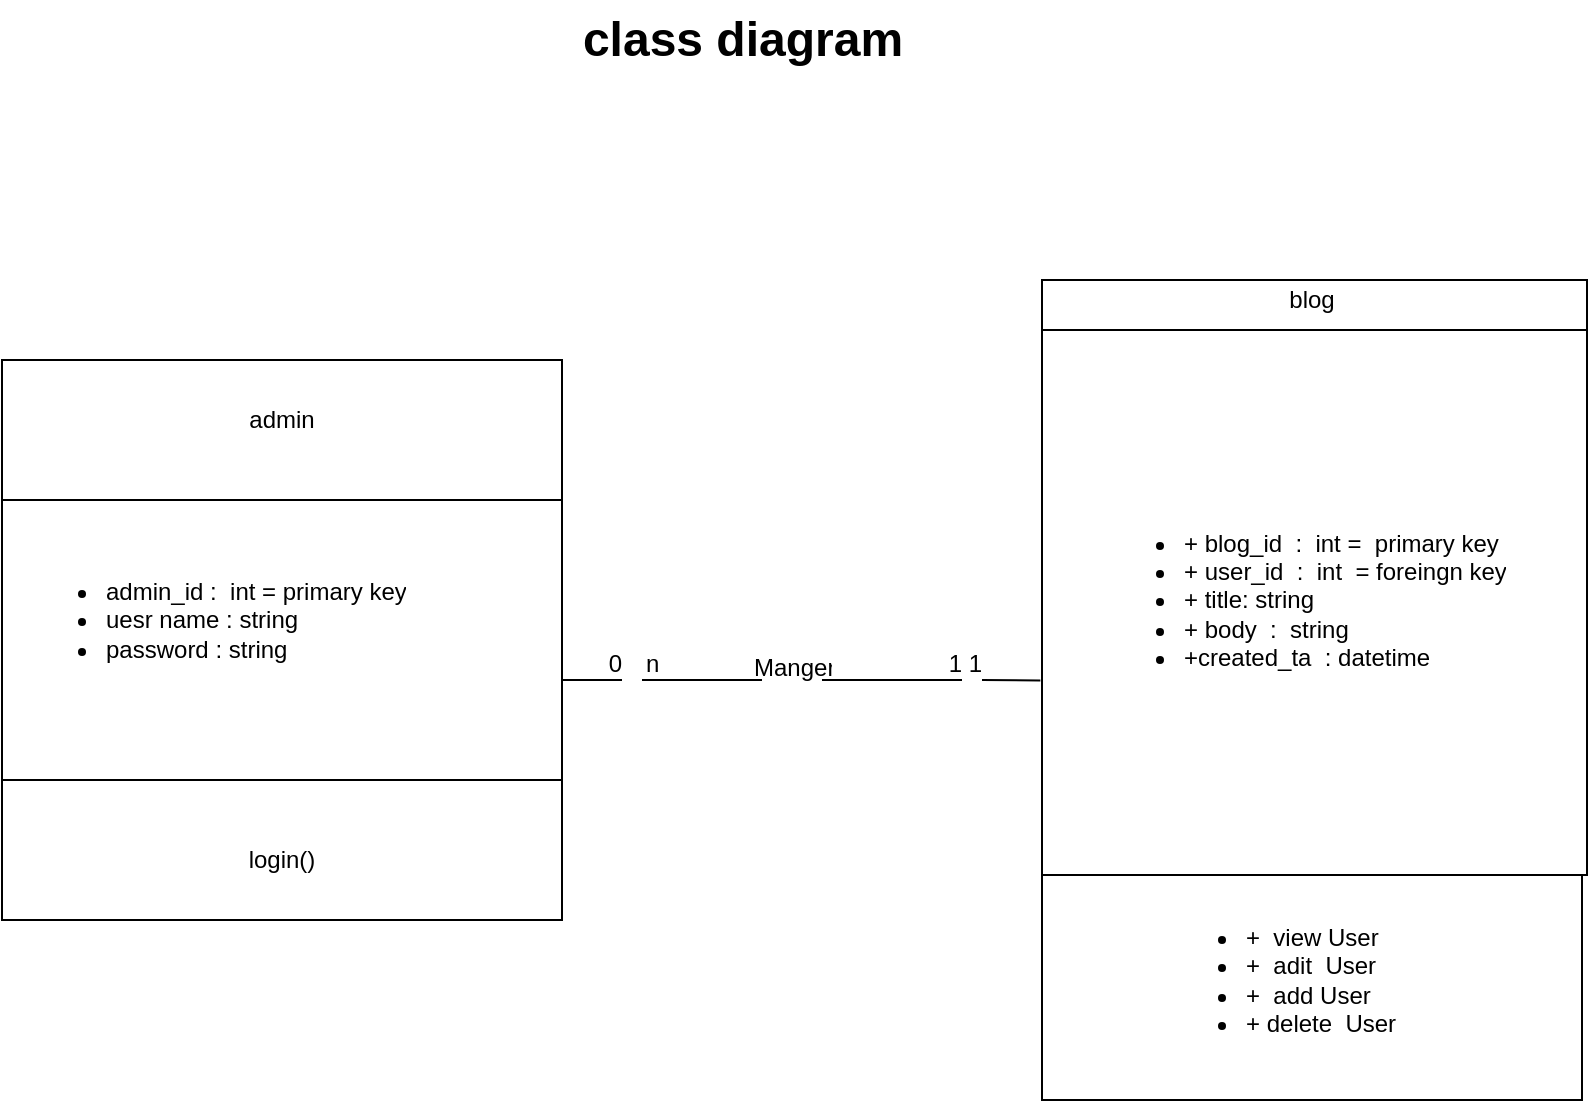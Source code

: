 <mxfile>
    <diagram id="4rwfHzq5tZ58qhmPtyvI" name="Page-1">
        <mxGraphModel dx="1070" dy="740" grid="1" gridSize="10" guides="1" tooltips="1" connect="1" arrows="1" fold="1" page="1" pageScale="1" pageWidth="850" pageHeight="1100" math="0" shadow="0">
            <root>
                <mxCell id="0"/>
                <mxCell id="1" parent="0"/>
                <mxCell id="15" value="" style="whiteSpace=wrap;html=1;aspect=fixed;" parent="1" vertex="1">
                    <mxGeometry x="40" y="200" width="280" height="280" as="geometry"/>
                </mxCell>
                <mxCell id="16" value="" style="endArrow=none;html=1;exitX=0;exitY=0.25;exitDx=0;exitDy=0;entryX=1;entryY=0.25;entryDx=0;entryDy=0;" parent="1" source="15" target="15" edge="1">
                    <mxGeometry width="50" height="50" relative="1" as="geometry">
                        <mxPoint x="510" y="340" as="sourcePoint"/>
                        <mxPoint x="560" y="290" as="targetPoint"/>
                    </mxGeometry>
                </mxCell>
                <mxCell id="17" value="" style="endArrow=none;html=1;exitX=0;exitY=0.75;exitDx=0;exitDy=0;entryX=1;entryY=0.75;entryDx=0;entryDy=0;" parent="1" source="15" target="15" edge="1">
                    <mxGeometry width="50" height="50" relative="1" as="geometry">
                        <mxPoint x="510" y="340" as="sourcePoint"/>
                        <mxPoint x="560" y="290" as="targetPoint"/>
                    </mxGeometry>
                </mxCell>
                <mxCell id="23" value="admin" style="text;html=1;strokeColor=none;fillColor=none;align=center;verticalAlign=middle;whiteSpace=wrap;rounded=0;" parent="1" vertex="1">
                    <mxGeometry x="160" y="220" width="40" height="20" as="geometry"/>
                </mxCell>
                <mxCell id="27" value="&lt;ul&gt;&lt;li&gt;&lt;span&gt;admin_id :&amp;nbsp; int = primary key&lt;/span&gt;&lt;br&gt;&lt;/li&gt;&lt;li&gt;uesr name : string&lt;/li&gt;&lt;li&gt;password : string&lt;/li&gt;&lt;/ul&gt;" style="text;strokeColor=none;fillColor=none;html=1;whiteSpace=wrap;verticalAlign=middle;overflow=hidden;" parent="1" vertex="1">
                    <mxGeometry x="50" y="290" width="260" height="80" as="geometry"/>
                </mxCell>
                <mxCell id="29" value="login()" style="text;html=1;strokeColor=none;fillColor=none;align=center;verticalAlign=middle;whiteSpace=wrap;rounded=0;" parent="1" vertex="1">
                    <mxGeometry x="160" y="440" width="40" height="20" as="geometry"/>
                </mxCell>
                <mxCell id="48" value="" style="endArrow=none;html=1;rounded=0;" parent="1" edge="1">
                    <mxGeometry relative="1" as="geometry">
                        <mxPoint x="330" y="360" as="sourcePoint"/>
                        <mxPoint x="350" y="360" as="targetPoint"/>
                        <Array as="points">
                            <mxPoint x="320" y="360"/>
                            <mxPoint x="330" y="360"/>
                        </Array>
                    </mxGeometry>
                </mxCell>
                <mxCell id="49" value="0" style="resizable=0;html=1;align=right;verticalAlign=bottom;" parent="48" connectable="0" vertex="1">
                    <mxGeometry x="1" relative="1" as="geometry"/>
                </mxCell>
                <mxCell id="50" value="" style="endArrow=none;html=1;rounded=0;entryX=0.2;entryY=0.667;entryDx=0;entryDy=0;entryPerimeter=0;" parent="1" target="53" edge="1">
                    <mxGeometry relative="1" as="geometry">
                        <mxPoint x="380" y="360" as="sourcePoint"/>
                        <mxPoint x="390" y="360" as="targetPoint"/>
                        <Array as="points">
                            <mxPoint x="360" y="360"/>
                            <mxPoint x="380" y="360"/>
                        </Array>
                    </mxGeometry>
                </mxCell>
                <mxCell id="51" value="n" style="resizable=0;html=1;align=left;verticalAlign=bottom;" parent="50" connectable="0" vertex="1">
                    <mxGeometry x="-1" relative="1" as="geometry">
                        <mxPoint x="-20" as="offset"/>
                    </mxGeometry>
                </mxCell>
                <mxCell id="52" value="" style="resizable=0;html=1;align=right;verticalAlign=bottom;" parent="50" connectable="0" vertex="1">
                    <mxGeometry x="1" relative="1" as="geometry"/>
                </mxCell>
                <mxCell id="53" value="Manger" style="text;strokeColor=none;fillColor=none;spacingLeft=4;spacingRight=4;overflow=hidden;rotatable=0;points=[[0,0.5],[1,0.5]];portConstraint=eastwest;fontSize=12;" parent="1" vertex="1">
                    <mxGeometry x="410" y="340" width="50" height="30" as="geometry"/>
                </mxCell>
                <mxCell id="54" value="" style="endArrow=none;html=1;rounded=0;exitX=0.8;exitY=0.667;exitDx=0;exitDy=0;exitPerimeter=0;" parent="1" source="53" edge="1">
                    <mxGeometry relative="1" as="geometry">
                        <mxPoint x="480" y="360" as="sourcePoint"/>
                        <mxPoint x="520" y="360" as="targetPoint"/>
                    </mxGeometry>
                </mxCell>
                <mxCell id="60" value="class diagram" style="text;strokeColor=none;fillColor=none;html=1;fontSize=24;fontStyle=1;verticalAlign=middle;align=center;" parent="1" vertex="1">
                    <mxGeometry x="360" y="20" width="100" height="40" as="geometry"/>
                </mxCell>
                <mxCell id="62" value="" style="rounded=0;whiteSpace=wrap;html=1;" vertex="1" parent="1">
                    <mxGeometry x="560" y="160" width="272.5" height="25" as="geometry"/>
                </mxCell>
                <mxCell id="63" value="" style="whiteSpace=wrap;html=1;aspect=fixed;" vertex="1" parent="1">
                    <mxGeometry x="560" y="185" width="272.5" height="272.5" as="geometry"/>
                </mxCell>
                <mxCell id="64" value="" style="rounded=0;whiteSpace=wrap;html=1;" vertex="1" parent="1">
                    <mxGeometry x="560" y="457.5" width="270" height="112.5" as="geometry"/>
                </mxCell>
                <mxCell id="65" value="blog" style="text;html=1;strokeColor=none;fillColor=none;align=center;verticalAlign=middle;whiteSpace=wrap;rounded=0;" vertex="1" parent="1">
                    <mxGeometry x="675" y="160" width="40" height="20" as="geometry"/>
                </mxCell>
                <mxCell id="66" value="&lt;ul&gt;&lt;li&gt;&lt;span&gt;+ blog_id&amp;nbsp; :&amp;nbsp; int =&amp;nbsp; primary key&lt;/span&gt;&lt;br&gt;&lt;/li&gt;&lt;li&gt;+ user_id&amp;nbsp; :&amp;nbsp; int&amp;nbsp; = foreingn key&lt;/li&gt;&lt;li&gt;+ title: string&lt;/li&gt;&lt;li&gt;+ body&amp;nbsp; :&amp;nbsp; string&lt;/li&gt;&lt;li&gt;+created_ta&amp;nbsp; : datetime&lt;/li&gt;&lt;/ul&gt;" style="text;strokeColor=none;fillColor=none;html=1;whiteSpace=wrap;verticalAlign=middle;overflow=hidden;" vertex="1" parent="1">
                    <mxGeometry x="588.75" y="200" width="215" height="240" as="geometry"/>
                </mxCell>
                <mxCell id="67" value="&lt;ul&gt;&lt;li&gt;&lt;span&gt;+&amp;nbsp; view User&lt;/span&gt;&lt;br&gt;&lt;/li&gt;&lt;li&gt;+&amp;nbsp; adit&amp;nbsp; User&lt;/li&gt;&lt;li&gt;+&amp;nbsp; add User&lt;/li&gt;&lt;li&gt;&lt;span&gt;+ delete&amp;nbsp; User&lt;/span&gt;&lt;br&gt;&lt;/li&gt;&lt;/ul&gt;" style="text;strokeColor=none;fillColor=none;html=1;whiteSpace=wrap;verticalAlign=middle;overflow=hidden;" vertex="1" parent="1">
                    <mxGeometry x="620" y="460" width="150" height="100" as="geometry"/>
                </mxCell>
                <mxCell id="68" value="1" style="resizable=0;html=1;align=right;verticalAlign=bottom;" connectable="0" vertex="1" parent="1">
                    <mxGeometry x="520.0" y="360.0" as="geometry"/>
                </mxCell>
                <mxCell id="69" value="" style="endArrow=none;html=1;rounded=0;exitX=-0.003;exitY=0.643;exitDx=0;exitDy=0;exitPerimeter=0;" edge="1" parent="1" source="63">
                    <mxGeometry relative="1" as="geometry">
                        <mxPoint x="340" y="360" as="sourcePoint"/>
                        <mxPoint x="530" y="360" as="targetPoint"/>
                    </mxGeometry>
                </mxCell>
                <mxCell id="70" value="1" style="resizable=0;html=1;align=right;verticalAlign=bottom;" connectable="0" vertex="1" parent="69">
                    <mxGeometry x="1" relative="1" as="geometry"/>
                </mxCell>
            </root>
        </mxGraphModel>
    </diagram>
</mxfile>